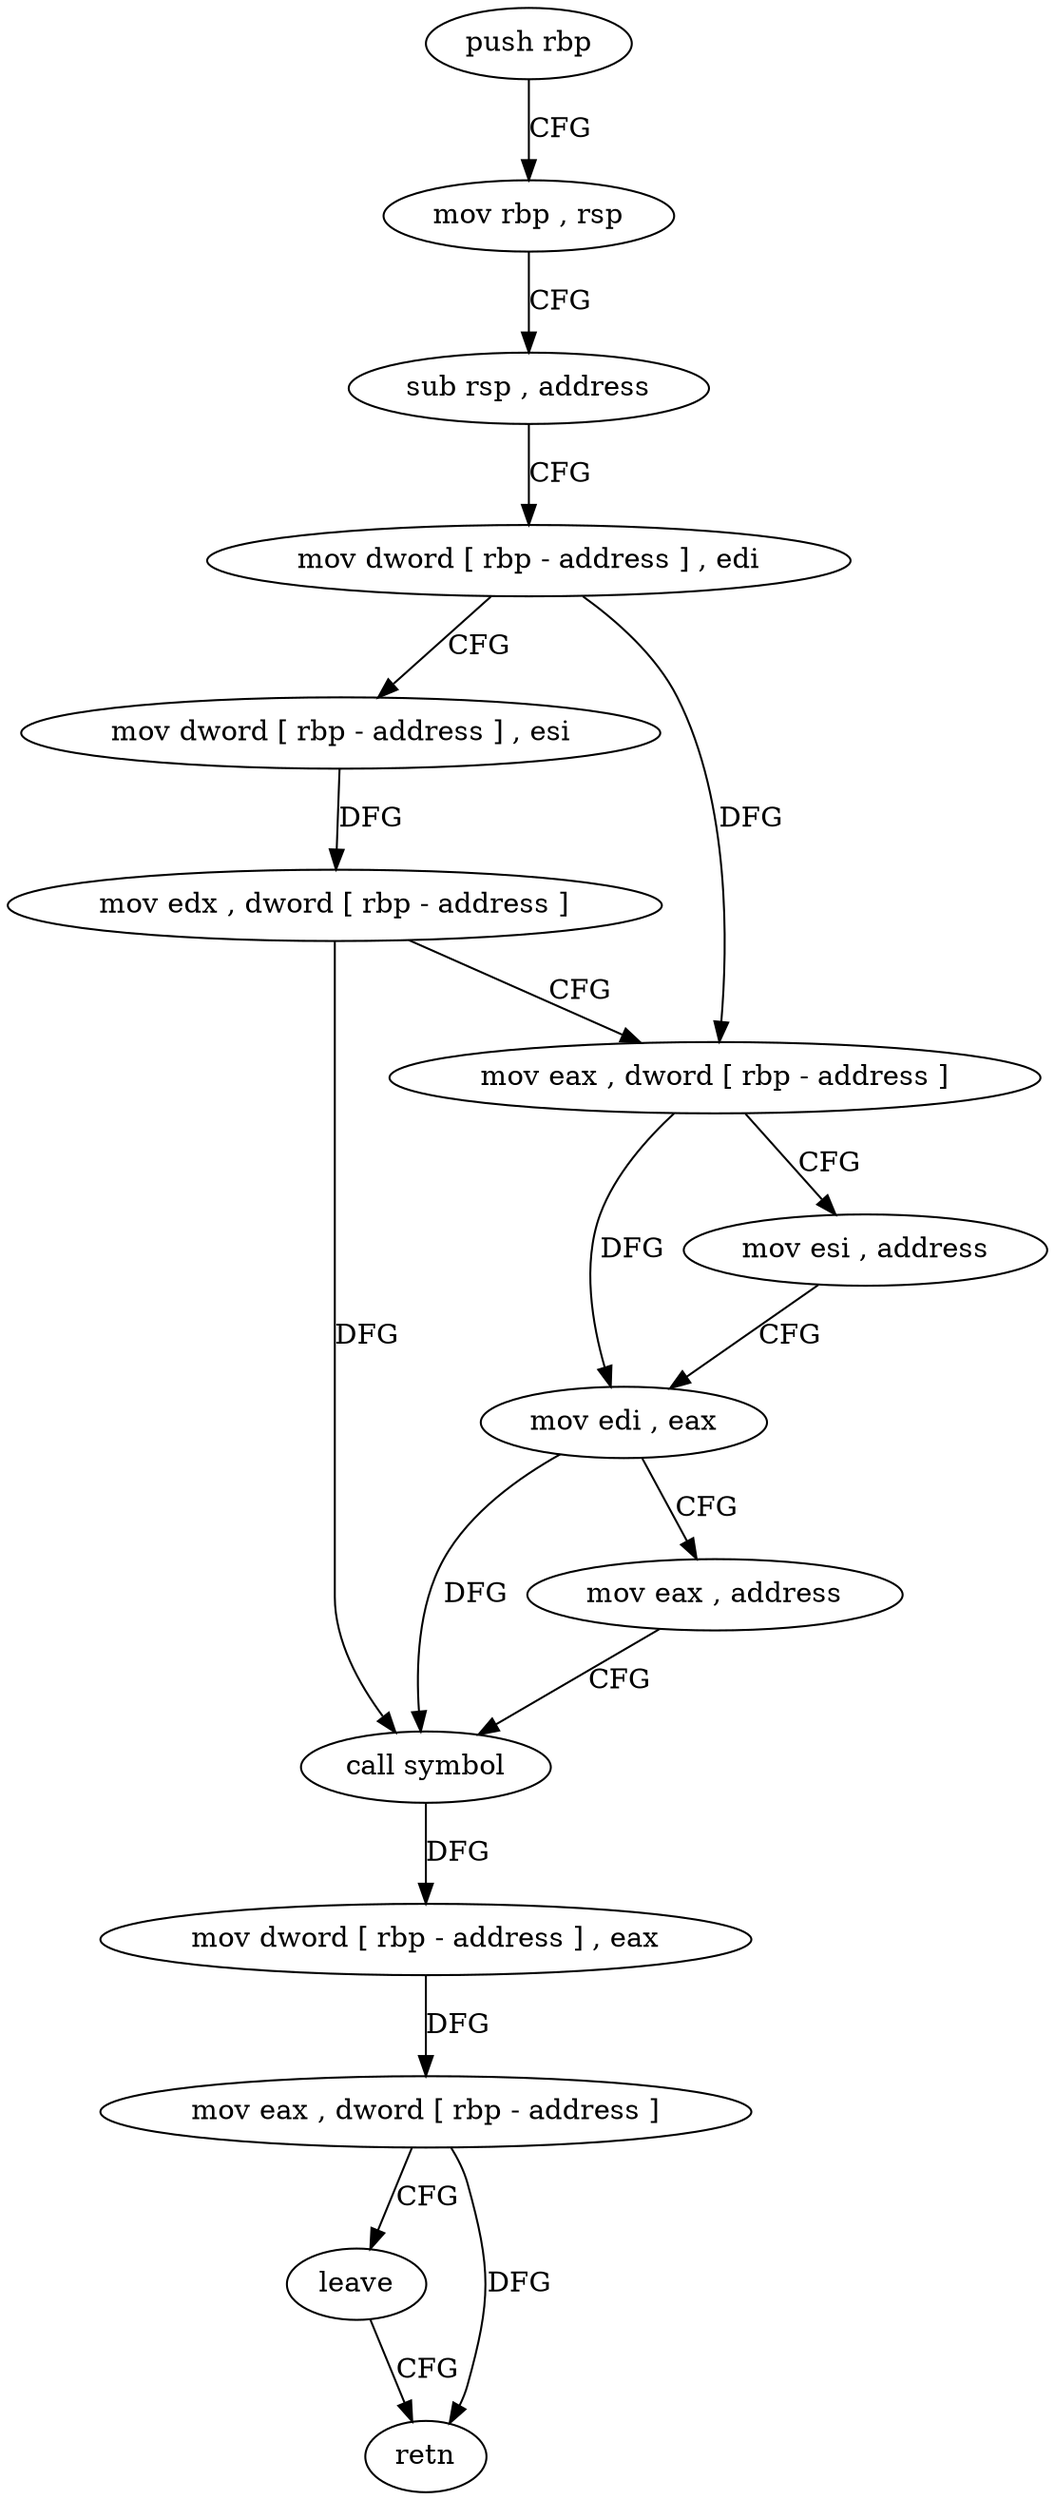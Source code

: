 digraph "func" {
"4290986" [label = "push rbp" ]
"4290987" [label = "mov rbp , rsp" ]
"4290990" [label = "sub rsp , address" ]
"4290994" [label = "mov dword [ rbp - address ] , edi" ]
"4290997" [label = "mov dword [ rbp - address ] , esi" ]
"4291000" [label = "mov edx , dword [ rbp - address ]" ]
"4291003" [label = "mov eax , dword [ rbp - address ]" ]
"4291006" [label = "mov esi , address" ]
"4291011" [label = "mov edi , eax" ]
"4291013" [label = "mov eax , address" ]
"4291018" [label = "call symbol" ]
"4291023" [label = "mov dword [ rbp - address ] , eax" ]
"4291026" [label = "mov eax , dword [ rbp - address ]" ]
"4291029" [label = "leave" ]
"4291030" [label = "retn" ]
"4290986" -> "4290987" [ label = "CFG" ]
"4290987" -> "4290990" [ label = "CFG" ]
"4290990" -> "4290994" [ label = "CFG" ]
"4290994" -> "4290997" [ label = "CFG" ]
"4290994" -> "4291003" [ label = "DFG" ]
"4290997" -> "4291000" [ label = "DFG" ]
"4291000" -> "4291003" [ label = "CFG" ]
"4291000" -> "4291018" [ label = "DFG" ]
"4291003" -> "4291006" [ label = "CFG" ]
"4291003" -> "4291011" [ label = "DFG" ]
"4291006" -> "4291011" [ label = "CFG" ]
"4291011" -> "4291013" [ label = "CFG" ]
"4291011" -> "4291018" [ label = "DFG" ]
"4291013" -> "4291018" [ label = "CFG" ]
"4291018" -> "4291023" [ label = "DFG" ]
"4291023" -> "4291026" [ label = "DFG" ]
"4291026" -> "4291029" [ label = "CFG" ]
"4291026" -> "4291030" [ label = "DFG" ]
"4291029" -> "4291030" [ label = "CFG" ]
}
